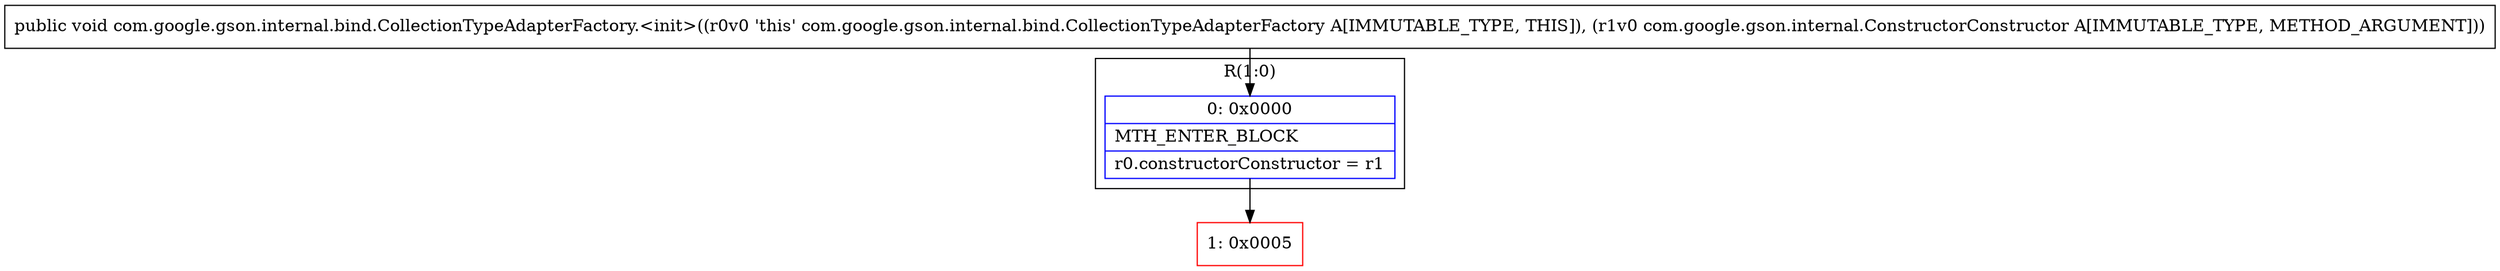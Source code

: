 digraph "CFG forcom.google.gson.internal.bind.CollectionTypeAdapterFactory.\<init\>(Lcom\/google\/gson\/internal\/ConstructorConstructor;)V" {
subgraph cluster_Region_1151399140 {
label = "R(1:0)";
node [shape=record,color=blue];
Node_0 [shape=record,label="{0\:\ 0x0000|MTH_ENTER_BLOCK\l|r0.constructorConstructor = r1\l}"];
}
Node_1 [shape=record,color=red,label="{1\:\ 0x0005}"];
MethodNode[shape=record,label="{public void com.google.gson.internal.bind.CollectionTypeAdapterFactory.\<init\>((r0v0 'this' com.google.gson.internal.bind.CollectionTypeAdapterFactory A[IMMUTABLE_TYPE, THIS]), (r1v0 com.google.gson.internal.ConstructorConstructor A[IMMUTABLE_TYPE, METHOD_ARGUMENT])) }"];
MethodNode -> Node_0;
Node_0 -> Node_1;
}

